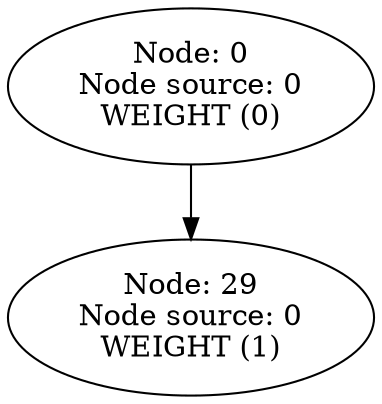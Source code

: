 digraph {
	29 [label="Node: 29
Node source: 0
WEIGHT (1)"]
	0 [label="Node: 0
Node source: 0
WEIGHT (0)"]
	0 -> 29
}
